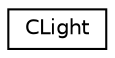 digraph G
{
  edge [fontname="Helvetica",fontsize="10",labelfontname="Helvetica",labelfontsize="10"];
  node [fontname="Helvetica",fontsize="10",shape=record];
  rankdir="LR";
  Node1 [label="CLight",height=0.2,width=0.4,color="black", fillcolor="white", style="filled",URL="$class_c_light.html"];
}
